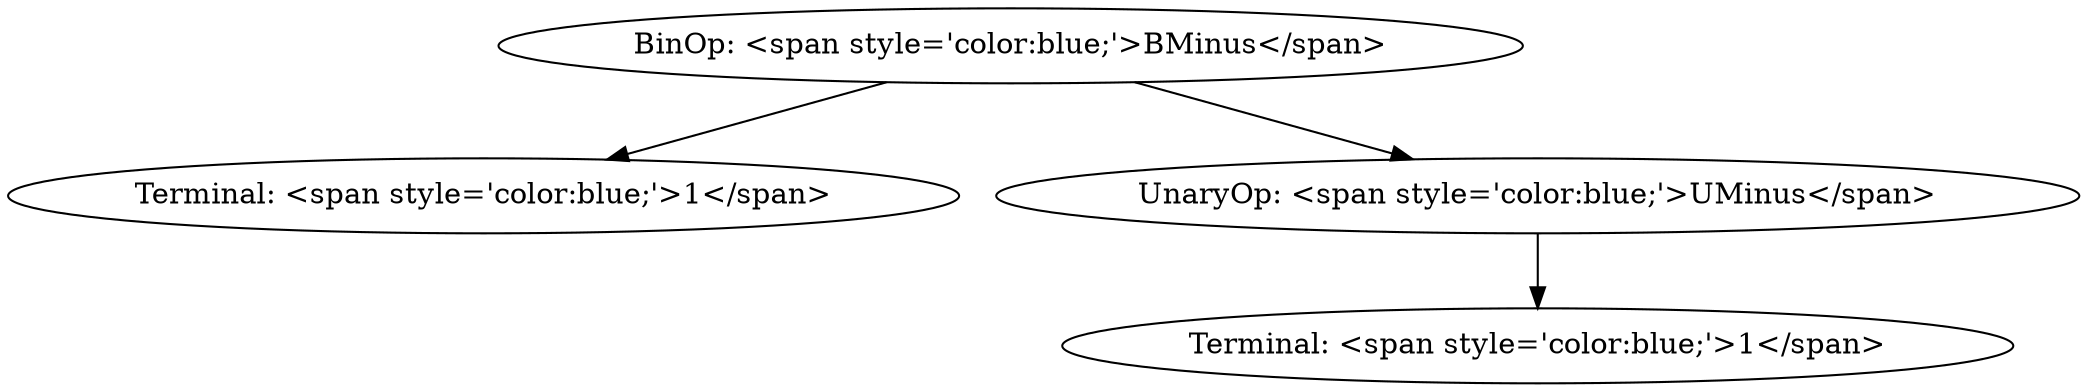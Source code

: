 digraph {
    node [rx=5 ry=5 ]
    BinOp [labelType="html"
       label="BinOp: <span style='color:blue;'>BMinus</span>"];
    T1 [labelType="html" label="Terminal: <span style='color:blue;'>1</span>"];
    UnOp [labelType="html" label="UnaryOp: <span style='color:blue;'>UMinus</span>"];
    T2 [labelType="html" label="Terminal: <span style='color:blue;'>1</span>"];
    BinOp -> UnOp -> T2;
    BinOp -> T1;
}